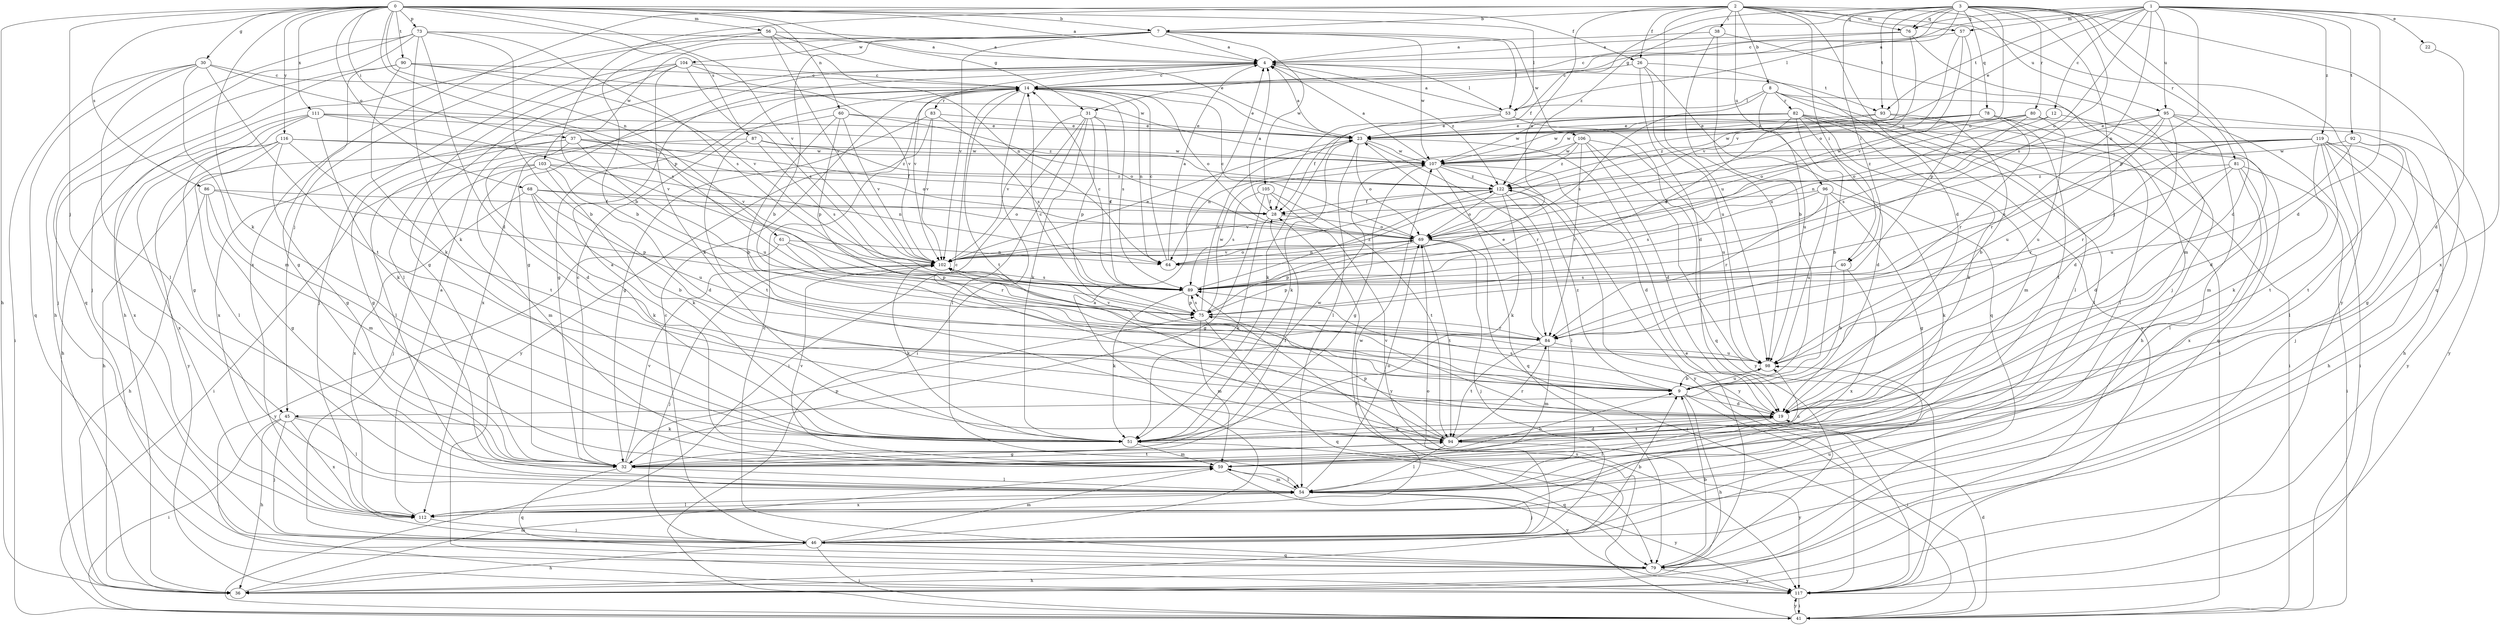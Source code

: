 strict digraph  {
0;
1;
2;
3;
4;
7;
8;
9;
12;
14;
19;
22;
23;
26;
28;
30;
31;
32;
36;
37;
38;
40;
41;
45;
46;
51;
53;
54;
56;
57;
59;
60;
61;
64;
68;
69;
73;
75;
76;
78;
79;
80;
81;
82;
83;
84;
86;
87;
89;
90;
92;
93;
94;
95;
96;
98;
102;
103;
104;
105;
106;
107;
111;
112;
116;
117;
119;
122;
0 -> 4  [label=a];
0 -> 7  [label=b];
0 -> 26  [label=f];
0 -> 30  [label=g];
0 -> 31  [label=g];
0 -> 36  [label=h];
0 -> 37  [label=i];
0 -> 45  [label=j];
0 -> 51  [label=k];
0 -> 53  [label=l];
0 -> 56  [label=m];
0 -> 60  [label=n];
0 -> 61  [label=n];
0 -> 68  [label=o];
0 -> 73  [label=p];
0 -> 75  [label=p];
0 -> 86  [label=s];
0 -> 87  [label=s];
0 -> 90  [label=t];
0 -> 102  [label=v];
0 -> 111  [label=x];
0 -> 116  [label=y];
1 -> 12  [label=c];
1 -> 14  [label=c];
1 -> 19  [label=d];
1 -> 22  [label=e];
1 -> 23  [label=e];
1 -> 57  [label=m];
1 -> 64  [label=n];
1 -> 69  [label=o];
1 -> 75  [label=p];
1 -> 76  [label=q];
1 -> 92  [label=t];
1 -> 93  [label=t];
1 -> 95  [label=u];
1 -> 112  [label=x];
1 -> 119  [label=z];
2 -> 7  [label=b];
2 -> 8  [label=b];
2 -> 9  [label=b];
2 -> 19  [label=d];
2 -> 26  [label=f];
2 -> 38  [label=i];
2 -> 40  [label=i];
2 -> 57  [label=m];
2 -> 69  [label=o];
2 -> 76  [label=q];
2 -> 95  [label=u];
2 -> 96  [label=u];
2 -> 98  [label=u];
2 -> 112  [label=x];
2 -> 117  [label=y];
3 -> 19  [label=d];
3 -> 28  [label=f];
3 -> 31  [label=g];
3 -> 40  [label=i];
3 -> 45  [label=j];
3 -> 53  [label=l];
3 -> 69  [label=o];
3 -> 76  [label=q];
3 -> 78  [label=q];
3 -> 79  [label=q];
3 -> 80  [label=r];
3 -> 81  [label=r];
3 -> 89  [label=s];
3 -> 93  [label=t];
3 -> 102  [label=v];
3 -> 122  [label=z];
4 -> 14  [label=c];
4 -> 32  [label=g];
4 -> 53  [label=l];
4 -> 93  [label=t];
4 -> 102  [label=v];
4 -> 122  [label=z];
7 -> 4  [label=a];
7 -> 9  [label=b];
7 -> 45  [label=j];
7 -> 53  [label=l];
7 -> 102  [label=v];
7 -> 103  [label=w];
7 -> 104  [label=w];
7 -> 105  [label=w];
7 -> 106  [label=w];
7 -> 107  [label=w];
8 -> 36  [label=h];
8 -> 41  [label=i];
8 -> 53  [label=l];
8 -> 54  [label=l];
8 -> 82  [label=r];
8 -> 89  [label=s];
8 -> 98  [label=u];
9 -> 19  [label=d];
9 -> 36  [label=h];
9 -> 41  [label=i];
9 -> 98  [label=u];
9 -> 122  [label=z];
12 -> 19  [label=d];
12 -> 23  [label=e];
12 -> 69  [label=o];
14 -> 23  [label=e];
14 -> 32  [label=g];
14 -> 41  [label=i];
14 -> 64  [label=n];
14 -> 69  [label=o];
14 -> 83  [label=r];
14 -> 89  [label=s];
14 -> 94  [label=t];
14 -> 112  [label=x];
19 -> 51  [label=k];
19 -> 54  [label=l];
19 -> 89  [label=s];
19 -> 94  [label=t];
19 -> 102  [label=v];
22 -> 19  [label=d];
23 -> 4  [label=a];
23 -> 51  [label=k];
23 -> 54  [label=l];
23 -> 69  [label=o];
23 -> 84  [label=r];
23 -> 107  [label=w];
26 -> 14  [label=c];
26 -> 19  [label=d];
26 -> 79  [label=q];
26 -> 98  [label=u];
26 -> 117  [label=y];
28 -> 4  [label=a];
28 -> 51  [label=k];
28 -> 69  [label=o];
30 -> 14  [label=c];
30 -> 41  [label=i];
30 -> 54  [label=l];
30 -> 59  [label=m];
30 -> 79  [label=q];
30 -> 89  [label=s];
30 -> 94  [label=t];
31 -> 23  [label=e];
31 -> 41  [label=i];
31 -> 51  [label=k];
31 -> 54  [label=l];
31 -> 75  [label=p];
31 -> 89  [label=s];
31 -> 102  [label=v];
32 -> 9  [label=b];
32 -> 14  [label=c];
32 -> 28  [label=f];
32 -> 54  [label=l];
32 -> 75  [label=p];
32 -> 79  [label=q];
32 -> 94  [label=t];
32 -> 98  [label=u];
32 -> 102  [label=v];
36 -> 28  [label=f];
36 -> 59  [label=m];
37 -> 19  [label=d];
37 -> 28  [label=f];
37 -> 32  [label=g];
37 -> 36  [label=h];
37 -> 69  [label=o];
37 -> 98  [label=u];
37 -> 107  [label=w];
38 -> 4  [label=a];
38 -> 9  [label=b];
38 -> 46  [label=j];
38 -> 98  [label=u];
40 -> 9  [label=b];
40 -> 75  [label=p];
40 -> 89  [label=s];
40 -> 112  [label=x];
41 -> 19  [label=d];
41 -> 89  [label=s];
41 -> 117  [label=y];
45 -> 36  [label=h];
45 -> 41  [label=i];
45 -> 46  [label=j];
45 -> 51  [label=k];
45 -> 54  [label=l];
45 -> 112  [label=x];
46 -> 4  [label=a];
46 -> 9  [label=b];
46 -> 14  [label=c];
46 -> 36  [label=h];
46 -> 41  [label=i];
46 -> 59  [label=m];
46 -> 69  [label=o];
46 -> 79  [label=q];
46 -> 98  [label=u];
51 -> 59  [label=m];
51 -> 79  [label=q];
51 -> 107  [label=w];
53 -> 4  [label=a];
53 -> 23  [label=e];
53 -> 51  [label=k];
53 -> 79  [label=q];
54 -> 46  [label=j];
54 -> 59  [label=m];
54 -> 69  [label=o];
54 -> 112  [label=x];
54 -> 117  [label=y];
56 -> 4  [label=a];
56 -> 9  [label=b];
56 -> 23  [label=e];
56 -> 36  [label=h];
56 -> 64  [label=n];
56 -> 102  [label=v];
57 -> 4  [label=a];
57 -> 69  [label=o];
57 -> 75  [label=p];
57 -> 102  [label=v];
59 -> 4  [label=a];
59 -> 54  [label=l];
59 -> 102  [label=v];
59 -> 117  [label=y];
60 -> 9  [label=b];
60 -> 23  [label=e];
60 -> 69  [label=o];
60 -> 75  [label=p];
60 -> 102  [label=v];
60 -> 112  [label=x];
61 -> 64  [label=n];
61 -> 75  [label=p];
61 -> 84  [label=r];
61 -> 117  [label=y];
64 -> 4  [label=a];
64 -> 14  [label=c];
64 -> 69  [label=o];
68 -> 9  [label=b];
68 -> 28  [label=f];
68 -> 51  [label=k];
68 -> 69  [label=o];
68 -> 98  [label=u];
68 -> 112  [label=x];
69 -> 14  [label=c];
69 -> 41  [label=i];
69 -> 46  [label=j];
69 -> 64  [label=n];
69 -> 75  [label=p];
69 -> 94  [label=t];
69 -> 102  [label=v];
73 -> 4  [label=a];
73 -> 9  [label=b];
73 -> 19  [label=d];
73 -> 36  [label=h];
73 -> 46  [label=j];
73 -> 51  [label=k];
73 -> 79  [label=q];
73 -> 89  [label=s];
75 -> 23  [label=e];
75 -> 59  [label=m];
75 -> 79  [label=q];
75 -> 84  [label=r];
75 -> 89  [label=s];
75 -> 107  [label=w];
76 -> 4  [label=a];
76 -> 14  [label=c];
76 -> 59  [label=m];
76 -> 102  [label=v];
78 -> 23  [label=e];
78 -> 79  [label=q];
78 -> 84  [label=r];
78 -> 94  [label=t];
78 -> 107  [label=w];
78 -> 122  [label=z];
79 -> 9  [label=b];
79 -> 14  [label=c];
79 -> 23  [label=e];
79 -> 36  [label=h];
79 -> 117  [label=y];
80 -> 23  [label=e];
80 -> 36  [label=h];
80 -> 64  [label=n];
80 -> 69  [label=o];
80 -> 98  [label=u];
80 -> 107  [label=w];
81 -> 19  [label=d];
81 -> 41  [label=i];
81 -> 54  [label=l];
81 -> 84  [label=r];
81 -> 112  [label=x];
81 -> 122  [label=z];
82 -> 9  [label=b];
82 -> 19  [label=d];
82 -> 23  [label=e];
82 -> 28  [label=f];
82 -> 41  [label=i];
82 -> 51  [label=k];
82 -> 54  [label=l];
82 -> 59  [label=m];
82 -> 89  [label=s];
82 -> 107  [label=w];
83 -> 23  [label=e];
83 -> 32  [label=g];
83 -> 89  [label=s];
83 -> 102  [label=v];
83 -> 117  [label=y];
84 -> 14  [label=c];
84 -> 23  [label=e];
84 -> 59  [label=m];
84 -> 94  [label=t];
84 -> 98  [label=u];
84 -> 102  [label=v];
86 -> 28  [label=f];
86 -> 32  [label=g];
86 -> 36  [label=h];
86 -> 59  [label=m];
86 -> 75  [label=p];
87 -> 54  [label=l];
87 -> 89  [label=s];
87 -> 94  [label=t];
87 -> 107  [label=w];
87 -> 122  [label=z];
89 -> 14  [label=c];
89 -> 51  [label=k];
89 -> 75  [label=p];
89 -> 122  [label=z];
90 -> 14  [label=c];
90 -> 32  [label=g];
90 -> 46  [label=j];
90 -> 51  [label=k];
90 -> 102  [label=v];
90 -> 107  [label=w];
92 -> 32  [label=g];
92 -> 94  [label=t];
92 -> 98  [label=u];
92 -> 107  [label=w];
93 -> 9  [label=b];
93 -> 23  [label=e];
93 -> 54  [label=l];
93 -> 107  [label=w];
94 -> 14  [label=c];
94 -> 19  [label=d];
94 -> 32  [label=g];
94 -> 54  [label=l];
94 -> 75  [label=p];
94 -> 84  [label=r];
94 -> 117  [label=y];
95 -> 19  [label=d];
95 -> 23  [label=e];
95 -> 41  [label=i];
95 -> 59  [label=m];
95 -> 84  [label=r];
95 -> 89  [label=s];
95 -> 98  [label=u];
95 -> 117  [label=y];
96 -> 28  [label=f];
96 -> 32  [label=g];
96 -> 51  [label=k];
96 -> 84  [label=r];
96 -> 89  [label=s];
96 -> 98  [label=u];
98 -> 9  [label=b];
102 -> 23  [label=e];
102 -> 46  [label=j];
102 -> 51  [label=k];
102 -> 89  [label=s];
103 -> 19  [label=d];
103 -> 41  [label=i];
103 -> 46  [label=j];
103 -> 51  [label=k];
103 -> 59  [label=m];
103 -> 64  [label=n];
103 -> 122  [label=z];
104 -> 14  [label=c];
104 -> 32  [label=g];
104 -> 46  [label=j];
104 -> 51  [label=k];
104 -> 54  [label=l];
104 -> 89  [label=s];
104 -> 102  [label=v];
105 -> 28  [label=f];
105 -> 32  [label=g];
105 -> 89  [label=s];
105 -> 94  [label=t];
105 -> 117  [label=y];
106 -> 19  [label=d];
106 -> 64  [label=n];
106 -> 84  [label=r];
106 -> 98  [label=u];
106 -> 107  [label=w];
106 -> 117  [label=y];
106 -> 122  [label=z];
107 -> 4  [label=a];
107 -> 19  [label=d];
107 -> 32  [label=g];
107 -> 79  [label=q];
107 -> 117  [label=y];
107 -> 122  [label=z];
111 -> 23  [label=e];
111 -> 32  [label=g];
111 -> 36  [label=h];
111 -> 51  [label=k];
111 -> 102  [label=v];
111 -> 112  [label=x];
111 -> 122  [label=z];
112 -> 4  [label=a];
112 -> 46  [label=j];
112 -> 54  [label=l];
112 -> 107  [label=w];
116 -> 32  [label=g];
116 -> 54  [label=l];
116 -> 94  [label=t];
116 -> 102  [label=v];
116 -> 107  [label=w];
116 -> 112  [label=x];
116 -> 117  [label=y];
117 -> 41  [label=i];
119 -> 36  [label=h];
119 -> 46  [label=j];
119 -> 51  [label=k];
119 -> 54  [label=l];
119 -> 84  [label=r];
119 -> 89  [label=s];
119 -> 94  [label=t];
119 -> 107  [label=w];
119 -> 117  [label=y];
119 -> 122  [label=z];
122 -> 28  [label=f];
122 -> 51  [label=k];
122 -> 54  [label=l];
122 -> 69  [label=o];
122 -> 102  [label=v];
122 -> 117  [label=y];
}
